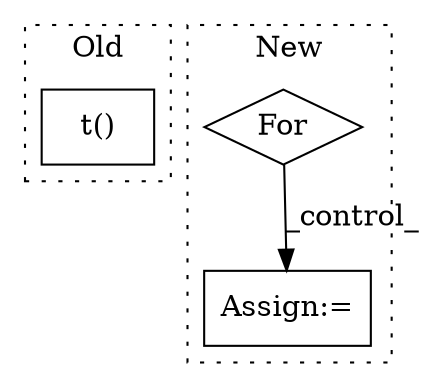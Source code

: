 digraph G {
subgraph cluster0 {
1 [label="t()" a="75" s="1977" l="14" shape="box"];
label = "Old";
style="dotted";
}
subgraph cluster1 {
2 [label="For" a="107" s="1962,1977" l="4,117" shape="diamond"];
3 [label="Assign:=" a="68" s="2172" l="3" shape="box"];
label = "New";
style="dotted";
}
2 -> 3 [label="_control_"];
}